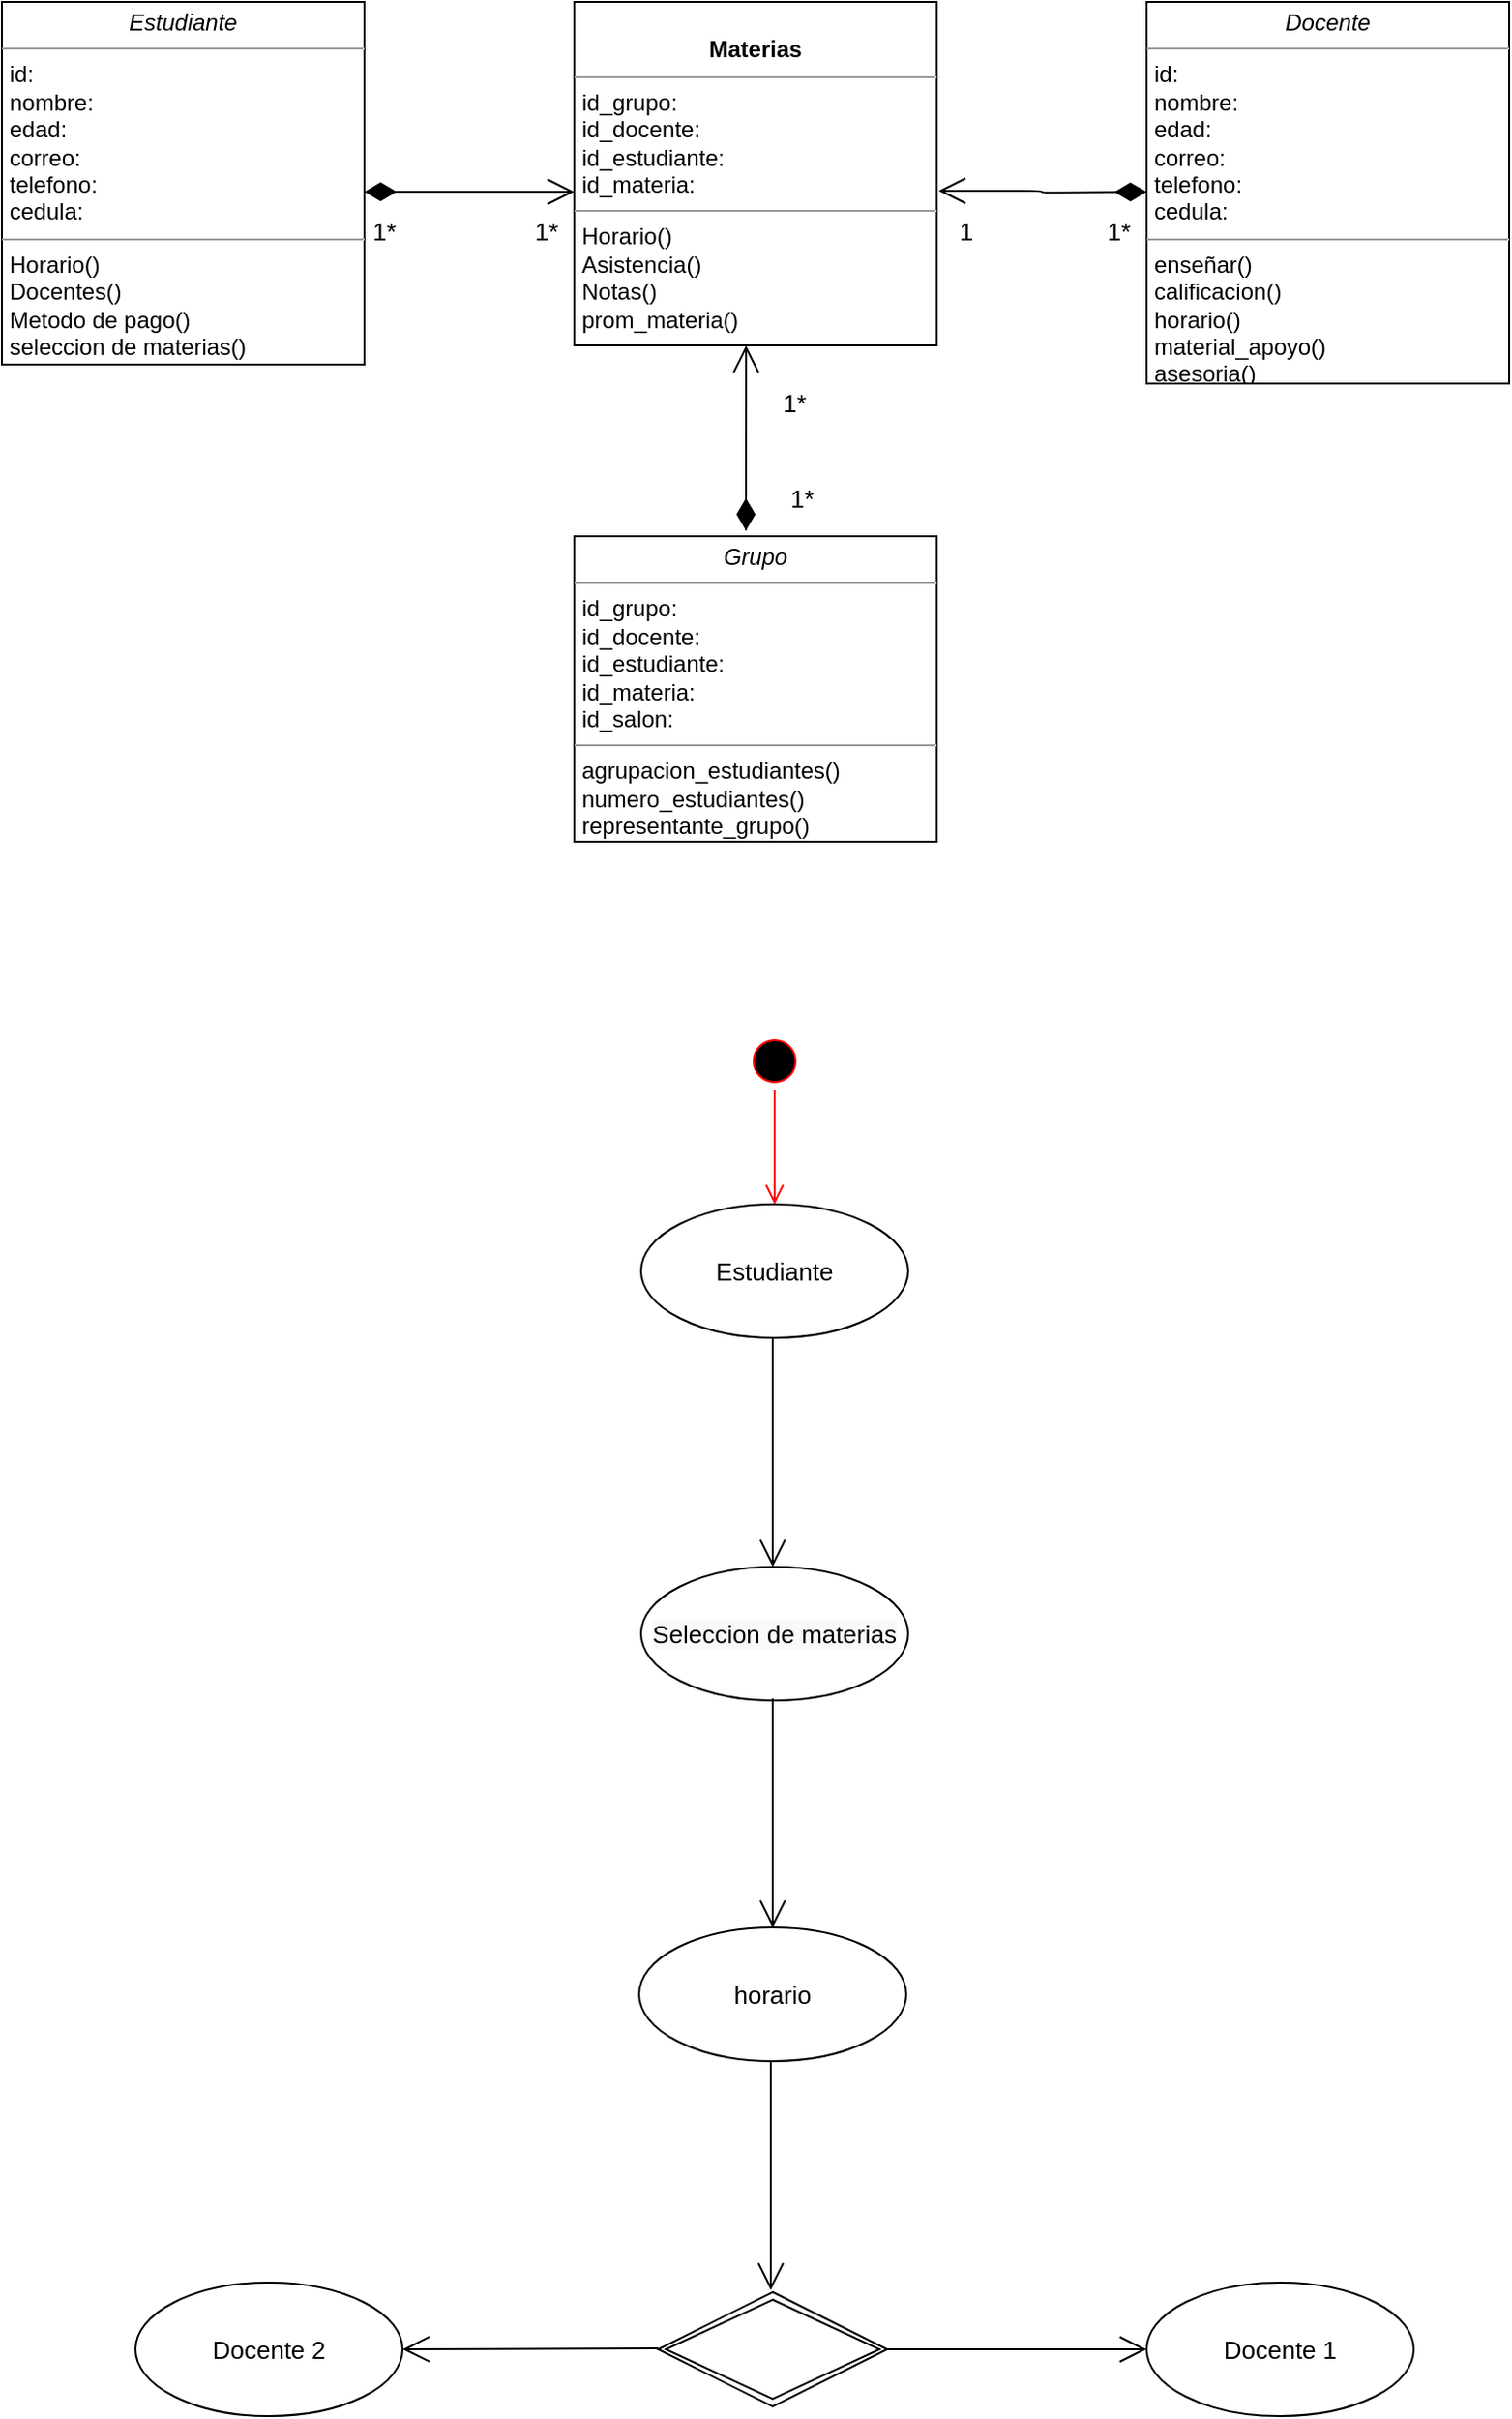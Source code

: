 <mxfile version="15.1.1" type="github">
  <diagram id="DKQmSKSB_YhBJJDihOOI" name="Page-1">
    <mxGraphModel dx="868" dy="482" grid="1" gridSize="10" guides="1" tooltips="1" connect="1" arrows="1" fold="1" page="1" pageScale="1" pageWidth="827" pageHeight="1169" math="0" shadow="0">
      <root>
        <mxCell id="0" />
        <mxCell id="1" parent="0" />
        <mxCell id="n0PF35sJ-o_M8EdGpgik-5" value="&lt;p style=&quot;margin: 0px ; margin-top: 4px ; text-align: center&quot;&gt;&lt;i&gt;Estudiante&lt;/i&gt;&lt;/p&gt;&lt;hr size=&quot;1&quot;&gt;&lt;p style=&quot;margin: 0px ; margin-left: 4px&quot;&gt;id:&lt;br&gt;nombre:&lt;/p&gt;&lt;p style=&quot;margin: 0px ; margin-left: 4px&quot;&gt;edad:&lt;/p&gt;&lt;p style=&quot;margin: 0px ; margin-left: 4px&quot;&gt;correo:&lt;/p&gt;&lt;p style=&quot;margin: 0px ; margin-left: 4px&quot;&gt;telefono:&lt;/p&gt;&lt;p style=&quot;margin: 0px ; margin-left: 4px&quot;&gt;cedula:&lt;/p&gt;&lt;hr size=&quot;1&quot;&gt;&lt;p style=&quot;margin: 0px ; margin-left: 4px&quot;&gt;Horario()&lt;br&gt;Docentes()&lt;/p&gt;&lt;p style=&quot;margin: 0px ; margin-left: 4px&quot;&gt;Metodo de pago()&lt;/p&gt;&lt;p style=&quot;margin: 0px ; margin-left: 4px&quot;&gt;seleccion de materias()&lt;/p&gt;" style="verticalAlign=top;align=left;overflow=fill;fontSize=12;fontFamily=Helvetica;html=1;" parent="1" vertex="1">
          <mxGeometry x="10" y="160" width="190" height="190" as="geometry" />
        </mxCell>
        <mxCell id="n0PF35sJ-o_M8EdGpgik-10" value="&lt;p style=&quot;margin: 0px ; margin-top: 4px ; text-align: center&quot;&gt;&lt;br&gt;&lt;b&gt;Materias&lt;/b&gt;&lt;/p&gt;&lt;hr size=&quot;1&quot;&gt;&lt;p style=&quot;margin: 0px ; margin-left: 4px&quot;&gt;id_grupo:&lt;br&gt;id_docente:&lt;/p&gt;&lt;p style=&quot;margin: 0px ; margin-left: 4px&quot;&gt;id_estudiante:&lt;/p&gt;&lt;p style=&quot;margin: 0px ; margin-left: 4px&quot;&gt;id_materia:&lt;/p&gt;&lt;hr size=&quot;1&quot;&gt;&lt;p style=&quot;margin: 0px ; margin-left: 4px&quot;&gt;Horario()&lt;br&gt;Asistencia()&lt;/p&gt;&lt;p style=&quot;margin: 0px ; margin-left: 4px&quot;&gt;Notas()&lt;/p&gt;&lt;p style=&quot;margin: 0px ; margin-left: 4px&quot;&gt;prom_materia()&lt;/p&gt;" style="verticalAlign=top;align=left;overflow=fill;fontSize=12;fontFamily=Helvetica;html=1;" parent="1" vertex="1">
          <mxGeometry x="310" y="160" width="190" height="180" as="geometry" />
        </mxCell>
        <mxCell id="n0PF35sJ-o_M8EdGpgik-11" value="&lt;p style=&quot;margin: 0px ; margin-top: 4px ; text-align: center&quot;&gt;&lt;i&gt;Docente&lt;/i&gt;&lt;/p&gt;&lt;hr size=&quot;1&quot;&gt;&lt;p style=&quot;margin: 0px ; margin-left: 4px&quot;&gt;id:&lt;/p&gt;&lt;p style=&quot;margin: 0px ; margin-left: 4px&quot;&gt;nombre:&lt;/p&gt;&lt;p style=&quot;margin: 0px ; margin-left: 4px&quot;&gt;edad:&lt;/p&gt;&lt;p style=&quot;margin: 0px ; margin-left: 4px&quot;&gt;correo:&lt;/p&gt;&lt;p style=&quot;margin: 0px ; margin-left: 4px&quot;&gt;telefono:&lt;/p&gt;&lt;p style=&quot;margin: 0px ; margin-left: 4px&quot;&gt;cedula:&lt;/p&gt;&lt;hr size=&quot;1&quot;&gt;&lt;p style=&quot;margin: 0px ; margin-left: 4px&quot;&gt;enseñar()&lt;/p&gt;&lt;p style=&quot;margin: 0px ; margin-left: 4px&quot;&gt;calificacion()&lt;/p&gt;&lt;p style=&quot;margin: 0px ; margin-left: 4px&quot;&gt;horario()&lt;/p&gt;&lt;p style=&quot;margin: 0px ; margin-left: 4px&quot;&gt;material_apoyo()&lt;/p&gt;&lt;p style=&quot;margin: 0px ; margin-left: 4px&quot;&gt;asesoria()&lt;/p&gt;" style="verticalAlign=top;align=left;overflow=fill;fontSize=12;fontFamily=Helvetica;html=1;" parent="1" vertex="1">
          <mxGeometry x="610" y="160" width="190" height="200" as="geometry" />
        </mxCell>
        <mxCell id="n0PF35sJ-o_M8EdGpgik-12" value="&lt;p style=&quot;margin: 0px ; margin-top: 4px ; text-align: center&quot;&gt;&lt;i&gt;Grupo&lt;/i&gt;&lt;/p&gt;&lt;hr size=&quot;1&quot;&gt;&lt;p style=&quot;margin: 0px ; margin-left: 4px&quot;&gt;id_grupo:&lt;/p&gt;&lt;p style=&quot;margin: 0px ; margin-left: 4px&quot;&gt;id_docente:&lt;/p&gt;&lt;p style=&quot;margin: 0px ; margin-left: 4px&quot;&gt;id_estudiante:&lt;br&gt;id_materia:&lt;/p&gt;&lt;p style=&quot;margin: 0px ; margin-left: 4px&quot;&gt;id_salon:&lt;/p&gt;&lt;hr size=&quot;1&quot;&gt;&lt;p style=&quot;margin: 0px ; margin-left: 4px&quot;&gt;agrupacion_estudiantes()&lt;/p&gt;&lt;p style=&quot;margin: 0px ; margin-left: 4px&quot;&gt;numero_estudiantes()&lt;/p&gt;&lt;p style=&quot;margin: 0px ; margin-left: 4px&quot;&gt;representante_grupo()&lt;/p&gt;" style="verticalAlign=top;align=left;overflow=fill;fontSize=12;fontFamily=Helvetica;html=1;" parent="1" vertex="1">
          <mxGeometry x="310" y="440" width="190" height="160" as="geometry" />
        </mxCell>
        <mxCell id="n0PF35sJ-o_M8EdGpgik-16" value="" style="endArrow=open;html=1;endSize=12;startArrow=diamondThin;startSize=14;startFill=1;edgeStyle=orthogonalEdgeStyle;align=left;verticalAlign=bottom;fontSize=20;" parent="1" edge="1">
          <mxGeometry x="-1" y="3" relative="1" as="geometry">
            <mxPoint x="200" y="259.5" as="sourcePoint" />
            <mxPoint x="310" y="259.5" as="targetPoint" />
          </mxGeometry>
        </mxCell>
        <mxCell id="n0PF35sJ-o_M8EdGpgik-17" value="1*" style="text;html=1;align=center;verticalAlign=middle;resizable=0;points=[];autosize=1;strokeColor=none;fillColor=none;fontSize=13;" parent="1" vertex="1">
          <mxGeometry x="195" y="270" width="30" height="20" as="geometry" />
        </mxCell>
        <mxCell id="n0PF35sJ-o_M8EdGpgik-18" value="1*" style="text;html=1;align=center;verticalAlign=middle;resizable=0;points=[];autosize=1;strokeColor=none;fillColor=none;fontSize=13;" parent="1" vertex="1">
          <mxGeometry x="280" y="270" width="30" height="20" as="geometry" />
        </mxCell>
        <mxCell id="n0PF35sJ-o_M8EdGpgik-19" value="" style="endArrow=open;html=1;endSize=12;startArrow=diamondThin;startSize=14;startFill=1;edgeStyle=orthogonalEdgeStyle;align=left;verticalAlign=bottom;fontSize=20;entryX=1.005;entryY=0.55;entryDx=0;entryDy=0;entryPerimeter=0;" parent="1" target="n0PF35sJ-o_M8EdGpgik-10" edge="1">
          <mxGeometry x="-1" y="3" relative="1" as="geometry">
            <mxPoint x="610" y="259.5" as="sourcePoint" />
            <mxPoint x="510" y="259.5" as="targetPoint" />
          </mxGeometry>
        </mxCell>
        <mxCell id="n0PF35sJ-o_M8EdGpgik-20" value="1*" style="text;html=1;align=center;verticalAlign=middle;resizable=0;points=[];autosize=1;strokeColor=none;fillColor=none;fontSize=13;" parent="1" vertex="1">
          <mxGeometry x="580" y="270" width="30" height="20" as="geometry" />
        </mxCell>
        <mxCell id="n0PF35sJ-o_M8EdGpgik-21" value="1" style="text;html=1;align=center;verticalAlign=middle;resizable=0;points=[];autosize=1;strokeColor=none;fillColor=none;fontSize=13;" parent="1" vertex="1">
          <mxGeometry x="505" y="270" width="20" height="20" as="geometry" />
        </mxCell>
        <mxCell id="n0PF35sJ-o_M8EdGpgik-22" value="" style="endArrow=open;html=1;endSize=12;startArrow=diamondThin;startSize=14;startFill=1;edgeStyle=orthogonalEdgeStyle;align=left;verticalAlign=bottom;fontSize=20;entryX=0.474;entryY=1;entryDx=0;entryDy=0;entryPerimeter=0;" parent="1" target="n0PF35sJ-o_M8EdGpgik-10" edge="1">
          <mxGeometry x="-1" y="3" relative="1" as="geometry">
            <mxPoint x="400" y="420" as="sourcePoint" />
            <mxPoint x="400" y="360" as="targetPoint" />
            <Array as="points">
              <mxPoint x="400" y="437" />
            </Array>
          </mxGeometry>
        </mxCell>
        <mxCell id="n0PF35sJ-o_M8EdGpgik-23" value="1*" style="text;html=1;align=center;verticalAlign=middle;resizable=0;points=[];autosize=1;strokeColor=none;fillColor=none;fontSize=13;" parent="1" vertex="1">
          <mxGeometry x="410" y="360" width="30" height="20" as="geometry" />
        </mxCell>
        <mxCell id="n0PF35sJ-o_M8EdGpgik-24" value="1*" style="text;html=1;align=center;verticalAlign=middle;resizable=0;points=[];autosize=1;strokeColor=none;fillColor=none;fontSize=13;" parent="1" vertex="1">
          <mxGeometry x="414" y="410" width="30" height="20" as="geometry" />
        </mxCell>
        <mxCell id="n0PF35sJ-o_M8EdGpgik-25" value="" style="ellipse;html=1;shape=startState;fillColor=#000000;strokeColor=#ff0000;fontSize=13;" parent="1" vertex="1">
          <mxGeometry x="400" y="700" width="30" height="30" as="geometry" />
        </mxCell>
        <mxCell id="n0PF35sJ-o_M8EdGpgik-26" value="" style="edgeStyle=orthogonalEdgeStyle;html=1;verticalAlign=bottom;endArrow=open;endSize=8;strokeColor=#ff0000;fontSize=13;" parent="1" source="n0PF35sJ-o_M8EdGpgik-25" edge="1">
          <mxGeometry relative="1" as="geometry">
            <mxPoint x="415" y="790" as="targetPoint" />
          </mxGeometry>
        </mxCell>
        <mxCell id="n0PF35sJ-o_M8EdGpgik-27" value="Estudiante" style="ellipse;whiteSpace=wrap;html=1;fontSize=13;" parent="1" vertex="1">
          <mxGeometry x="345" y="790" width="140" height="70" as="geometry" />
        </mxCell>
        <mxCell id="n0PF35sJ-o_M8EdGpgik-31" value="" style="endArrow=open;endFill=1;endSize=12;html=1;fontSize=13;" parent="1" edge="1">
          <mxGeometry width="160" relative="1" as="geometry">
            <mxPoint x="414" y="860" as="sourcePoint" />
            <mxPoint x="414" y="980" as="targetPoint" />
          </mxGeometry>
        </mxCell>
        <mxCell id="n0PF35sJ-o_M8EdGpgik-34" value="&#xa;&#xa;&lt;span style=&quot;color: rgb(0, 0, 0); font-family: helvetica; font-size: 13px; font-style: normal; font-weight: 400; letter-spacing: normal; text-align: center; text-indent: 0px; text-transform: none; word-spacing: 0px; background-color: rgb(248, 249, 250); display: inline; float: none;&quot;&gt;Seleccion de materias&lt;/span&gt;&#xa;&#xa;" style="ellipse;whiteSpace=wrap;html=1;fontSize=13;" parent="1" vertex="1">
          <mxGeometry x="345" y="980" width="140" height="70" as="geometry" />
        </mxCell>
        <mxCell id="n0PF35sJ-o_M8EdGpgik-35" value="" style="endArrow=open;endFill=1;endSize=12;html=1;fontSize=13;" parent="1" edge="1">
          <mxGeometry width="160" relative="1" as="geometry">
            <mxPoint x="414" y="1049" as="sourcePoint" />
            <mxPoint x="414" y="1169" as="targetPoint" />
          </mxGeometry>
        </mxCell>
        <mxCell id="n0PF35sJ-o_M8EdGpgik-36" value="horario" style="ellipse;whiteSpace=wrap;html=1;fontSize=13;" parent="1" vertex="1">
          <mxGeometry x="344" y="1169" width="140" height="70" as="geometry" />
        </mxCell>
        <mxCell id="n0PF35sJ-o_M8EdGpgik-37" value="" style="shape=rhombus;double=1;perimeter=rhombusPerimeter;whiteSpace=wrap;html=1;align=center;fontSize=13;" parent="1" vertex="1">
          <mxGeometry x="354" y="1360" width="120" height="60" as="geometry" />
        </mxCell>
        <mxCell id="n0PF35sJ-o_M8EdGpgik-38" value="" style="endArrow=open;endFill=1;endSize=12;html=1;fontSize=13;" parent="1" edge="1">
          <mxGeometry width="160" relative="1" as="geometry">
            <mxPoint x="413" y="1239" as="sourcePoint" />
            <mxPoint x="413" y="1359" as="targetPoint" />
          </mxGeometry>
        </mxCell>
        <mxCell id="n0PF35sJ-o_M8EdGpgik-39" value="" style="endArrow=open;endFill=1;endSize=12;html=1;fontSize=13;" parent="1" edge="1">
          <mxGeometry width="160" relative="1" as="geometry">
            <mxPoint x="474" y="1390" as="sourcePoint" />
            <mxPoint x="610" y="1390" as="targetPoint" />
          </mxGeometry>
        </mxCell>
        <mxCell id="n0PF35sJ-o_M8EdGpgik-40" value="" style="endArrow=open;endFill=1;endSize=12;html=1;fontSize=13;" parent="1" edge="1">
          <mxGeometry width="160" relative="1" as="geometry">
            <mxPoint x="354" y="1389.5" as="sourcePoint" />
            <mxPoint x="220" y="1390" as="targetPoint" />
          </mxGeometry>
        </mxCell>
        <mxCell id="n0PF35sJ-o_M8EdGpgik-41" value="Docente 1" style="ellipse;whiteSpace=wrap;html=1;fontSize=13;" parent="1" vertex="1">
          <mxGeometry x="610" y="1355" width="140" height="70" as="geometry" />
        </mxCell>
        <mxCell id="n0PF35sJ-o_M8EdGpgik-42" value="Docente 2" style="ellipse;whiteSpace=wrap;html=1;fontSize=13;" parent="1" vertex="1">
          <mxGeometry x="80" y="1355" width="140" height="70" as="geometry" />
        </mxCell>
      </root>
    </mxGraphModel>
  </diagram>
</mxfile>

